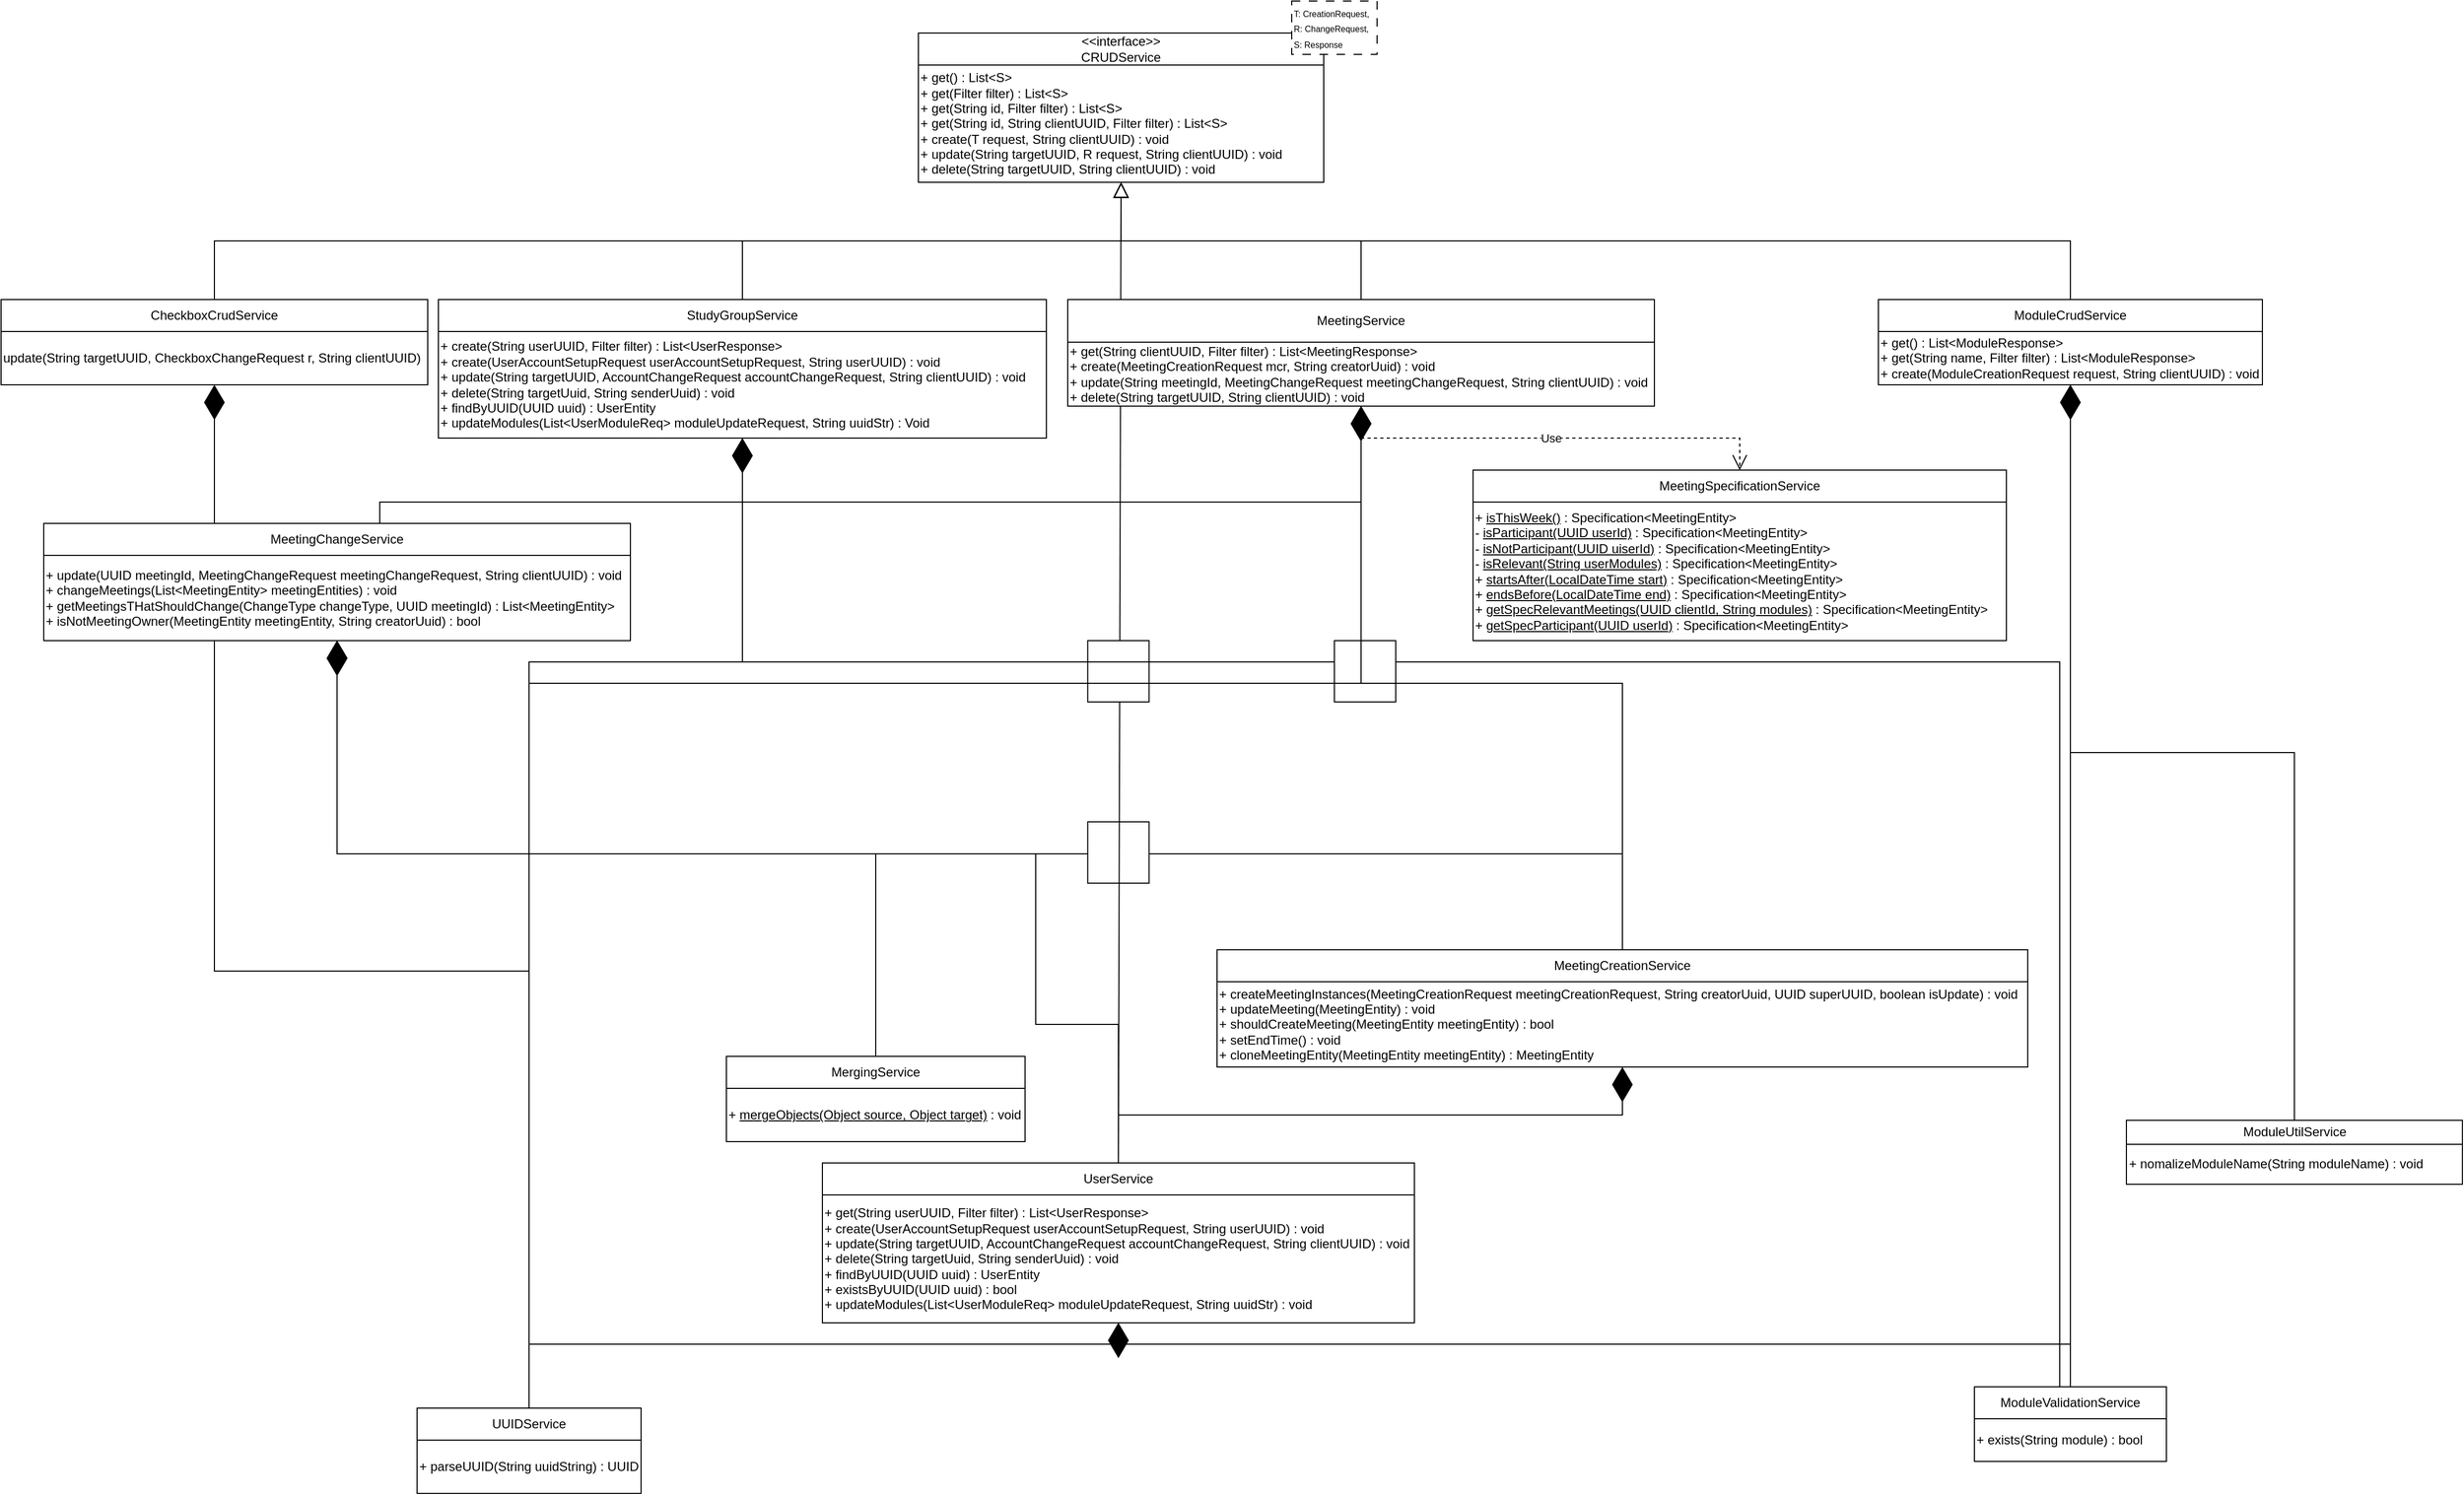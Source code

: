 <mxfile version="28.0.9">
  <diagram name="Page-1" id="xBKyjE557ObdaeHoSyGY">
    <mxGraphModel dx="742" dy="2449" grid="1" gridSize="10" guides="1" tooltips="1" connect="1" arrows="1" fold="1" page="1" pageScale="1" pageWidth="850" pageHeight="1100" math="0" shadow="0">
      <root>
        <mxCell id="0" />
        <mxCell id="1" parent="0" />
        <mxCell id="H6chIx5Swnv1inxAItkO-22" value="" style="endArrow=diamondThin;endFill=1;endSize=30;html=1;rounded=0;exitX=0.5;exitY=0;exitDx=0;exitDy=0;entryX=0.5;entryY=1;entryDx=0;entryDy=0;startArrow=none;startFill=0;startSize=30;edgeStyle=orthogonalEdgeStyle;" edge="1" parent="1" source="H6chIx5Swnv1inxAItkO-61" target="H6chIx5Swnv1inxAItkO-59">
          <mxGeometry width="160" relative="1" as="geometry">
            <mxPoint x="1410" y="840" as="sourcePoint" />
            <mxPoint x="1877" y="760" as="targetPoint" />
            <Array as="points">
              <mxPoint x="1590" y="660" />
              <mxPoint x="385" y="660" />
            </Array>
          </mxGeometry>
        </mxCell>
        <mxCell id="H6chIx5Swnv1inxAItkO-70" value="" style="whiteSpace=wrap;html=1;aspect=fixed;" vertex="1" parent="1">
          <mxGeometry x="1088.75" y="630" width="57.5" height="57.5" as="geometry" />
        </mxCell>
        <mxCell id="H6chIx5Swnv1inxAItkO-1" value="" style="group" vertex="1" connectable="0" parent="1">
          <mxGeometry x="930" y="-140" width="430" height="170" as="geometry" />
        </mxCell>
        <mxCell id="H6chIx5Swnv1inxAItkO-2" value="" style="group" vertex="1" connectable="0" parent="H6chIx5Swnv1inxAItkO-1">
          <mxGeometry y="30" width="380" height="140" as="geometry" />
        </mxCell>
        <mxCell id="H6chIx5Swnv1inxAItkO-3" value="&lt;div&gt;&amp;lt;&amp;lt;interface&amp;gt;&amp;gt;&lt;/div&gt;&lt;div&gt;CRUDService&lt;/div&gt;" style="rounded=0;whiteSpace=wrap;html=1;movable=1;resizable=1;rotatable=1;deletable=1;editable=1;locked=0;connectable=1;" vertex="1" parent="H6chIx5Swnv1inxAItkO-2">
          <mxGeometry width="380" height="30" as="geometry" />
        </mxCell>
        <mxCell id="H6chIx5Swnv1inxAItkO-4" value="&lt;div&gt;+ get() : List&amp;lt;S&amp;gt;&lt;/div&gt;&lt;div&gt;+ get(Filter filter)&amp;nbsp;: List&amp;lt;S&amp;gt;&lt;/div&gt;&lt;div&gt;+ get(String id, Filter filter)&amp;nbsp;: List&amp;lt;S&amp;gt;&lt;/div&gt;&lt;div&gt;+ get(String id, String clientUUID, Filter filter)&amp;nbsp;: List&amp;lt;S&amp;gt;&lt;/div&gt;&lt;div&gt;+ create(T request, String clientUUID)&amp;nbsp;: void&lt;/div&gt;&lt;div&gt;+ update(String targetUUID, R request, String clientUUID)&amp;nbsp;: void&lt;/div&gt;&lt;div&gt;+ delete(String targetUUID, String clientUUID)&amp;nbsp;: void&lt;/div&gt;" style="rounded=0;whiteSpace=wrap;html=1;align=left;movable=1;resizable=1;rotatable=1;deletable=1;editable=1;locked=0;connectable=1;" vertex="1" parent="H6chIx5Swnv1inxAItkO-2">
          <mxGeometry y="30" width="380" height="110" as="geometry" />
        </mxCell>
        <mxCell id="H6chIx5Swnv1inxAItkO-5" value="&lt;div align=&quot;left&quot;&gt;&lt;font style=&quot;font-size: 8px;&quot;&gt;T: CreationRequest,&lt;/font&gt;&lt;/div&gt;&lt;div align=&quot;left&quot;&gt;&lt;font style=&quot;font-size: 8px;&quot;&gt;R: ChangeRequest,&lt;/font&gt;&lt;/div&gt;&lt;div align=&quot;left&quot;&gt;&lt;font style=&quot;font-size: 8px;&quot;&gt;S: Response&lt;/font&gt;&lt;/div&gt;" style="rounded=0;whiteSpace=wrap;html=1;align=left;dashed=1;dashPattern=8 8;" vertex="1" parent="H6chIx5Swnv1inxAItkO-1">
          <mxGeometry x="350" width="80" height="50" as="geometry" />
        </mxCell>
        <mxCell id="H6chIx5Swnv1inxAItkO-6" value="" style="endArrow=block;endFill=0;endSize=12;html=1;rounded=0;exitX=0.5;exitY=0;exitDx=0;exitDy=0;entryX=0.5;entryY=1;entryDx=0;entryDy=0;edgeStyle=orthogonalEdgeStyle;" edge="1" parent="1" source="H6chIx5Swnv1inxAItkO-8" target="H6chIx5Swnv1inxAItkO-4">
          <mxGeometry width="160" relative="1" as="geometry">
            <mxPoint x="300" y="250" as="sourcePoint" />
            <mxPoint x="460" y="250" as="targetPoint" />
          </mxGeometry>
        </mxCell>
        <mxCell id="H6chIx5Swnv1inxAItkO-7" value="" style="group" vertex="1" connectable="0" parent="1">
          <mxGeometry x="70" y="140" width="400" height="80" as="geometry" />
        </mxCell>
        <mxCell id="H6chIx5Swnv1inxAItkO-8" value="CheckboxCrudService" style="rounded=0;whiteSpace=wrap;html=1;" vertex="1" parent="H6chIx5Swnv1inxAItkO-7">
          <mxGeometry width="400" height="30" as="geometry" />
        </mxCell>
        <mxCell id="H6chIx5Swnv1inxAItkO-9" value="update(String targetUUID, CheckboxChangeRequest r, String clientUUID)" style="html=1;whiteSpace=wrap;align=left;" vertex="1" parent="H6chIx5Swnv1inxAItkO-7">
          <mxGeometry y="30" width="400" height="50" as="geometry" />
        </mxCell>
        <mxCell id="H6chIx5Swnv1inxAItkO-10" value="" style="endArrow=block;endFill=0;endSize=12;html=1;rounded=0;exitX=0.5;exitY=0;exitDx=0;exitDy=0;entryX=0.5;entryY=1;entryDx=0;entryDy=0;edgeStyle=orthogonalEdgeStyle;" edge="1" parent="1" source="H6chIx5Swnv1inxAItkO-47" target="H6chIx5Swnv1inxAItkO-4">
          <mxGeometry width="160" relative="1" as="geometry">
            <mxPoint x="1040" y="230" as="sourcePoint" />
            <mxPoint x="330" y="250" as="targetPoint" />
          </mxGeometry>
        </mxCell>
        <mxCell id="H6chIx5Swnv1inxAItkO-12" value="" style="endArrow=diamondThin;endFill=1;endSize=30;html=1;rounded=0;exitX=0.5;exitY=0;exitDx=0;exitDy=0;entryX=0.5;entryY=1;entryDx=0;entryDy=0;startArrow=none;startFill=0;startSize=30;edgeStyle=orthogonalEdgeStyle;" edge="1" parent="1" source="H6chIx5Swnv1inxAItkO-58" target="H6chIx5Swnv1inxAItkO-48">
          <mxGeometry width="160" relative="1" as="geometry">
            <mxPoint x="880" y="570" as="sourcePoint" />
            <mxPoint x="1020" y="500" as="targetPoint" />
            <Array as="points">
              <mxPoint x="425" y="330" />
              <mxPoint x="1345" y="330" />
            </Array>
          </mxGeometry>
        </mxCell>
        <mxCell id="H6chIx5Swnv1inxAItkO-13" value="" style="group" vertex="1" connectable="0" parent="1">
          <mxGeometry x="840" y="950" width="555" height="150" as="geometry" />
        </mxCell>
        <mxCell id="H6chIx5Swnv1inxAItkO-14" value="UserService" style="rounded=0;whiteSpace=wrap;html=1;" vertex="1" parent="H6chIx5Swnv1inxAItkO-13">
          <mxGeometry width="555" height="30" as="geometry" />
        </mxCell>
        <mxCell id="H6chIx5Swnv1inxAItkO-15" value="&lt;div&gt;+ get(String userUUID, Filter filter) : List&amp;lt;UserResponse&amp;gt;&lt;/div&gt;&lt;div&gt;+ create(UserAccountSetupRequest userAccountSetupRequest, String userUUID) : void&lt;/div&gt;&lt;div&gt;+ update(String targetUUID, AccountChangeRequest accountChangeRequest, String clientUUID) : void&lt;/div&gt;&lt;div&gt;+ delete(String targetUuid, String senderUuid) : void&lt;/div&gt;&lt;div&gt;+ findByUUID(UUID uuid) : UserEntity&lt;/div&gt;&lt;div&gt;+ existsByUUID(UUID uuid) : bool&lt;/div&gt;&lt;div&gt;+ updateModules(List&amp;lt;UserModuleReq&amp;gt; moduleUpdateRequest, String uuidStr) : void&lt;/div&gt;" style="html=1;whiteSpace=wrap;align=left;" vertex="1" parent="H6chIx5Swnv1inxAItkO-13">
          <mxGeometry y="30" width="555" height="120" as="geometry" />
        </mxCell>
        <mxCell id="H6chIx5Swnv1inxAItkO-16" value="" style="endArrow=diamondThin;endFill=1;endSize=30;html=1;rounded=0;exitX=0.5;exitY=0;exitDx=0;exitDy=0;entryX=0.5;entryY=1;entryDx=0;entryDy=0;startArrow=none;startFill=0;startSize=30;edgeStyle=orthogonalEdgeStyle;" edge="1" parent="1" source="H6chIx5Swnv1inxAItkO-14" target="H6chIx5Swnv1inxAItkO-59">
          <mxGeometry width="160" relative="1" as="geometry">
            <mxPoint x="1680" y="660" as="sourcePoint" />
            <mxPoint x="1100" y="520" as="targetPoint" />
            <Array as="points">
              <mxPoint x="1117" y="820" />
              <mxPoint x="1040" y="820" />
              <mxPoint x="1040" y="660" />
              <mxPoint x="385" y="660" />
            </Array>
          </mxGeometry>
        </mxCell>
        <mxCell id="H6chIx5Swnv1inxAItkO-17" value="" style="endArrow=diamondThin;endFill=1;endSize=30;html=1;rounded=0;exitX=0.5;exitY=0;exitDx=0;exitDy=0;entryX=0.5;entryY=1;entryDx=0;entryDy=0;startArrow=none;startFill=0;startSize=30;edgeStyle=orthogonalEdgeStyle;" edge="1" parent="1" source="H6chIx5Swnv1inxAItkO-14" target="H6chIx5Swnv1inxAItkO-62">
          <mxGeometry width="160" relative="1" as="geometry">
            <mxPoint x="1610" y="880" as="sourcePoint" />
            <mxPoint x="1030" y="740" as="targetPoint" />
          </mxGeometry>
        </mxCell>
        <mxCell id="H6chIx5Swnv1inxAItkO-18" value="" style="group" vertex="1" connectable="0" parent="1">
          <mxGeometry x="1920" y="1160" width="180" height="70" as="geometry" />
        </mxCell>
        <mxCell id="H6chIx5Swnv1inxAItkO-19" value="ModuleValidationService" style="rounded=0;whiteSpace=wrap;html=1;" vertex="1" parent="H6chIx5Swnv1inxAItkO-18">
          <mxGeometry width="180" height="30" as="geometry" />
        </mxCell>
        <mxCell id="H6chIx5Swnv1inxAItkO-20" value="+ exists(String module) : bool" style="html=1;whiteSpace=wrap;align=left;" vertex="1" parent="H6chIx5Swnv1inxAItkO-18">
          <mxGeometry y="30" width="180" height="40" as="geometry" />
        </mxCell>
        <mxCell id="H6chIx5Swnv1inxAItkO-21" value="" style="endArrow=diamondThin;endFill=1;endSize=30;html=1;rounded=0;exitX=0.5;exitY=0;exitDx=0;exitDy=0;entryX=0.5;entryY=1;entryDx=0;entryDy=0;startArrow=none;startFill=0;startSize=30;edgeStyle=orthogonalEdgeStyle;" edge="1" parent="1" source="H6chIx5Swnv1inxAItkO-19" target="H6chIx5Swnv1inxAItkO-15">
          <mxGeometry width="160" relative="1" as="geometry">
            <mxPoint x="1280" y="995" as="sourcePoint" />
            <mxPoint x="1607" y="910" as="targetPoint" />
            <Array as="points">
              <mxPoint x="2010" y="1120" />
              <mxPoint x="1117" y="1120" />
            </Array>
          </mxGeometry>
        </mxCell>
        <mxCell id="H6chIx5Swnv1inxAItkO-23" value="" style="group" vertex="1" connectable="0" parent="1">
          <mxGeometry x="1450" y="300" width="500" height="160" as="geometry" />
        </mxCell>
        <mxCell id="H6chIx5Swnv1inxAItkO-24" value="&lt;div&gt;MeetingSpecificationService&lt;/div&gt;" style="rounded=0;whiteSpace=wrap;html=1;" vertex="1" parent="H6chIx5Swnv1inxAItkO-23">
          <mxGeometry width="500" height="30" as="geometry" />
        </mxCell>
        <mxCell id="H6chIx5Swnv1inxAItkO-25" value="&lt;div&gt;+ &lt;u&gt;isThisWeek()&lt;/u&gt; : Specification&amp;lt;MeetingEntity&amp;gt;&lt;/div&gt;&lt;div&gt;- &lt;u&gt;isParticipant(UUID userId)&lt;/u&gt; : Specification&amp;lt;MeetingEntity&amp;gt;&lt;/div&gt;&lt;div&gt;- &lt;u&gt;isNotParticipant(UUID uiserId)&lt;/u&gt; : Specification&amp;lt;MeetingEntity&amp;gt;&lt;/div&gt;&lt;div&gt;-&amp;nbsp;&lt;u&gt;isRelevant(String userModules)&lt;/u&gt; : Specification&amp;lt;MeetingEntity&amp;gt;&lt;/div&gt;&lt;div&gt;+ &lt;u&gt;startsAfter(LocalDateTime start)&lt;/u&gt; : Specification&amp;lt;MeetingEntity&amp;gt;&lt;/div&gt;&lt;div&gt;+ &lt;u&gt;endsBefore(LocalDateTime end)&lt;/u&gt; : Specification&amp;lt;MeetingEntity&amp;gt;&lt;/div&gt;&lt;div&gt;+ &lt;u&gt;getSpecRelevantMeetings(UUID clientId, String modules)&lt;/u&gt; : Specification&amp;lt;MeetingEntity&amp;gt;&lt;/div&gt;&lt;div&gt;+ &lt;u&gt;getSpecParticipant(UUID userId)&lt;/u&gt; : Specification&amp;lt;MeetingEntity&amp;gt;&lt;/div&gt;" style="html=1;whiteSpace=wrap;align=left;" vertex="1" parent="H6chIx5Swnv1inxAItkO-23">
          <mxGeometry y="30" width="500" height="130" as="geometry" />
        </mxCell>
        <mxCell id="H6chIx5Swnv1inxAItkO-26" value="Use" style="endArrow=open;endSize=12;dashed=1;html=1;rounded=0;entryX=0.5;entryY=0;entryDx=0;entryDy=0;exitX=0.5;exitY=1;exitDx=0;exitDy=0;edgeStyle=orthogonalEdgeStyle;" edge="1" parent="1" source="H6chIx5Swnv1inxAItkO-48" target="H6chIx5Swnv1inxAItkO-24">
          <mxGeometry width="160" relative="1" as="geometry">
            <mxPoint x="370" y="710" as="sourcePoint" />
            <mxPoint x="530" y="710" as="targetPoint" />
          </mxGeometry>
        </mxCell>
        <mxCell id="H6chIx5Swnv1inxAItkO-27" value="" style="endArrow=block;endFill=0;endSize=12;html=1;rounded=0;exitX=0.5;exitY=0;exitDx=0;exitDy=0;entryX=0.5;entryY=1;entryDx=0;entryDy=0;" edge="1" parent="1" source="H6chIx5Swnv1inxAItkO-14" target="H6chIx5Swnv1inxAItkO-4">
          <mxGeometry width="160" relative="1" as="geometry">
            <mxPoint x="955" y="1060" as="sourcePoint" />
            <mxPoint x="390" y="870" as="targetPoint" />
          </mxGeometry>
        </mxCell>
        <mxCell id="H6chIx5Swnv1inxAItkO-28" value="" style="endArrow=block;endFill=0;endSize=12;html=1;rounded=0;exitX=0.5;exitY=0;exitDx=0;exitDy=0;entryX=0.5;entryY=1;entryDx=0;entryDy=0;edgeStyle=orthogonalEdgeStyle;" edge="1" parent="1" source="H6chIx5Swnv1inxAItkO-44" target="H6chIx5Swnv1inxAItkO-4">
          <mxGeometry width="160" relative="1" as="geometry">
            <mxPoint x="975" y="1190" as="sourcePoint" />
            <mxPoint x="320" y="197.273" as="targetPoint" />
          </mxGeometry>
        </mxCell>
        <mxCell id="H6chIx5Swnv1inxAItkO-68" value="" style="whiteSpace=wrap;html=1;aspect=fixed;" vertex="1" parent="1">
          <mxGeometry x="1088.75" y="460" width="57.5" height="57.5" as="geometry" />
        </mxCell>
        <mxCell id="H6chIx5Swnv1inxAItkO-29" value="" style="endArrow=diamondThin;endFill=1;endSize=30;html=1;rounded=0;exitX=0.5;exitY=0;exitDx=0;exitDy=0;entryX=0.5;entryY=1;entryDx=0;entryDy=0;startArrow=none;startFill=0;startSize=30;edgeStyle=orthogonalEdgeStyle;" edge="1" parent="1" source="H6chIx5Swnv1inxAItkO-19" target="H6chIx5Swnv1inxAItkO-45">
          <mxGeometry width="160" relative="1" as="geometry">
            <mxPoint x="640" y="1080" as="sourcePoint" />
            <mxPoint x="640" y="1030" as="targetPoint" />
            <Array as="points">
              <mxPoint x="2000" y="1160" />
              <mxPoint x="2000" y="480" />
              <mxPoint x="765" y="480" />
            </Array>
          </mxGeometry>
        </mxCell>
        <mxCell id="H6chIx5Swnv1inxAItkO-69" value="" style="whiteSpace=wrap;html=1;aspect=fixed;" vertex="1" parent="1">
          <mxGeometry x="1320" y="460" width="57.5" height="57.5" as="geometry" />
        </mxCell>
        <mxCell id="H6chIx5Swnv1inxAItkO-30" value="" style="endArrow=diamondThin;endFill=1;endSize=30;html=1;rounded=0;exitX=0.5;exitY=0;exitDx=0;exitDy=0;entryX=0.5;entryY=1;entryDx=0;entryDy=0;startArrow=none;startFill=0;startSize=30;edgeStyle=orthogonalEdgeStyle;" edge="1" parent="1" source="H6chIx5Swnv1inxAItkO-55" target="H6chIx5Swnv1inxAItkO-59">
          <mxGeometry width="160" relative="1" as="geometry">
            <mxPoint x="1540" y="820" as="sourcePoint" />
            <mxPoint x="1947" y="660" as="targetPoint" />
            <Array as="points">
              <mxPoint x="890" y="660" />
              <mxPoint x="385" y="660" />
            </Array>
          </mxGeometry>
        </mxCell>
        <mxCell id="H6chIx5Swnv1inxAItkO-11" value="" style="endArrow=diamondThin;endFill=1;endSize=30;html=1;rounded=0;exitX=0.5;exitY=0;exitDx=0;exitDy=0;entryX=0.5;entryY=1;entryDx=0;entryDy=0;startArrow=none;startFill=0;startSize=30;edgeStyle=orthogonalEdgeStyle;" edge="1" parent="1" source="H6chIx5Swnv1inxAItkO-61" target="H6chIx5Swnv1inxAItkO-48">
          <mxGeometry width="160" relative="1" as="geometry">
            <mxPoint x="810" y="540" as="sourcePoint" />
            <mxPoint x="970" y="540" as="targetPoint" />
            <Array as="points">
              <mxPoint x="1590" y="500" />
              <mxPoint x="1345" y="500" />
            </Array>
          </mxGeometry>
        </mxCell>
        <mxCell id="H6chIx5Swnv1inxAItkO-31" value="" style="endArrow=block;endFill=0;endSize=12;html=1;rounded=0;exitX=0.5;exitY=0;exitDx=0;exitDy=0;entryX=0.5;entryY=1;entryDx=0;entryDy=0;edgeStyle=orthogonalEdgeStyle;" edge="1" parent="1" source="H6chIx5Swnv1inxAItkO-33" target="H6chIx5Swnv1inxAItkO-4">
          <mxGeometry width="160" relative="1" as="geometry">
            <mxPoint x="2228" y="930" as="sourcePoint" />
            <mxPoint x="1430" y="310" as="targetPoint" />
          </mxGeometry>
        </mxCell>
        <mxCell id="H6chIx5Swnv1inxAItkO-32" value="" style="group" vertex="1" connectable="0" parent="1">
          <mxGeometry x="1830" y="140" width="360" height="80" as="geometry" />
        </mxCell>
        <mxCell id="H6chIx5Swnv1inxAItkO-33" value="ModuleCrudService" style="rounded=0;whiteSpace=wrap;html=1;" vertex="1" parent="H6chIx5Swnv1inxAItkO-32">
          <mxGeometry width="360" height="30" as="geometry" />
        </mxCell>
        <mxCell id="H6chIx5Swnv1inxAItkO-34" value="&lt;div&gt;+ get() : List&amp;lt;ModuleResponse&amp;gt;&lt;/div&gt;&lt;div&gt;+ get(String name, Filter filter) : List&amp;lt;ModuleResponse&amp;gt;&lt;/div&gt;&lt;div&gt;+ create(ModuleCreationRequest request, String clientUUID) : void&lt;/div&gt;" style="html=1;whiteSpace=wrap;align=left;" vertex="1" parent="H6chIx5Swnv1inxAItkO-32">
          <mxGeometry y="30" width="360" height="50" as="geometry" />
        </mxCell>
        <mxCell id="H6chIx5Swnv1inxAItkO-35" value="" style="endArrow=diamondThin;endFill=1;endSize=30;html=1;rounded=0;exitX=0.5;exitY=0;exitDx=0;exitDy=0;entryX=0.5;entryY=1;entryDx=0;entryDy=0;startArrow=none;startFill=0;startSize=30;edgeStyle=orthogonalEdgeStyle;" edge="1" parent="1" source="H6chIx5Swnv1inxAItkO-19" target="H6chIx5Swnv1inxAItkO-34">
          <mxGeometry width="160" relative="1" as="geometry">
            <mxPoint x="2160" y="1000" as="sourcePoint" />
            <mxPoint x="2160" y="950" as="targetPoint" />
            <Array as="points">
              <mxPoint x="2010" y="220" />
            </Array>
          </mxGeometry>
        </mxCell>
        <mxCell id="H6chIx5Swnv1inxAItkO-36" value="" style="endArrow=diamondThin;endFill=1;endSize=30;html=1;rounded=0;exitX=0.5;exitY=0;exitDx=0;exitDy=0;entryX=0.5;entryY=1;entryDx=0;entryDy=0;startArrow=none;startFill=0;startSize=30;edgeStyle=orthogonalEdgeStyle;" edge="1" parent="1" source="H6chIx5Swnv1inxAItkO-38" target="H6chIx5Swnv1inxAItkO-34">
          <mxGeometry width="160" relative="1" as="geometry">
            <mxPoint x="2050" y="980" as="sourcePoint" />
            <mxPoint x="2050" y="930" as="targetPoint" />
            <Array as="points">
              <mxPoint x="2220" y="565" />
              <mxPoint x="2010" y="565" />
              <mxPoint x="2010" y="220" />
            </Array>
          </mxGeometry>
        </mxCell>
        <mxCell id="H6chIx5Swnv1inxAItkO-37" value="" style="group" vertex="1" connectable="0" parent="1">
          <mxGeometry x="2062.5" y="910" width="315" height="60" as="geometry" />
        </mxCell>
        <mxCell id="H6chIx5Swnv1inxAItkO-38" value="ModuleUtilService" style="rounded=0;whiteSpace=wrap;html=1;" vertex="1" parent="H6chIx5Swnv1inxAItkO-37">
          <mxGeometry width="315" height="22.5" as="geometry" />
        </mxCell>
        <mxCell id="H6chIx5Swnv1inxAItkO-39" value="+ nomalizeModuleName(String moduleName) : void" style="html=1;whiteSpace=wrap;align=left;" vertex="1" parent="H6chIx5Swnv1inxAItkO-37">
          <mxGeometry y="22.5" width="315" height="37.5" as="geometry" />
        </mxCell>
        <mxCell id="H6chIx5Swnv1inxAItkO-40" value="" style="group" vertex="1" connectable="0" parent="1">
          <mxGeometry x="460" y="1180" width="210" height="80" as="geometry" />
        </mxCell>
        <mxCell id="H6chIx5Swnv1inxAItkO-41" value="UUIDService" style="rounded=0;whiteSpace=wrap;html=1;" vertex="1" parent="H6chIx5Swnv1inxAItkO-40">
          <mxGeometry width="210" height="30" as="geometry" />
        </mxCell>
        <mxCell id="H6chIx5Swnv1inxAItkO-42" value="+ parseUUID(String uuidString) : UUID" style="html=1;whiteSpace=wrap;" vertex="1" parent="H6chIx5Swnv1inxAItkO-40">
          <mxGeometry y="30" width="210" height="50" as="geometry" />
        </mxCell>
        <mxCell id="H6chIx5Swnv1inxAItkO-43" value="" style="group" vertex="1" connectable="0" parent="1">
          <mxGeometry x="480" y="140" width="570" height="200" as="geometry" />
        </mxCell>
        <mxCell id="H6chIx5Swnv1inxAItkO-44" value="StudyGroupService" style="rounded=0;whiteSpace=wrap;html=1;" vertex="1" parent="H6chIx5Swnv1inxAItkO-43">
          <mxGeometry width="570" height="30" as="geometry" />
        </mxCell>
        <mxCell id="H6chIx5Swnv1inxAItkO-45" value="&lt;div align=&quot;left&quot;&gt;+ create(String userUUID, Filter filter) : List&amp;lt;UserResponse&amp;gt;&lt;/div&gt;&lt;div align=&quot;left&quot;&gt;+ create(UserAccountSetupRequest userAccountSetupRequest, String userUUID) : void&lt;/div&gt;&lt;div align=&quot;left&quot;&gt;+ update(String targetUUID, AccountChangeRequest accountChangeRequest, String clientUUID) : void&lt;/div&gt;&lt;div align=&quot;left&quot;&gt;+ delete(String targetUuid, String senderUuid) : void&lt;/div&gt;&lt;div align=&quot;left&quot;&gt;+ findByUUID(UUID uuid) : UserEntity&lt;/div&gt;&lt;div align=&quot;left&quot;&gt;+ updateModules(List&amp;lt;UserModuleReq&amp;gt; moduleUpdateRequest, String uuidStr) : Void&lt;/div&gt;" style="html=1;whiteSpace=wrap;align=left;" vertex="1" parent="H6chIx5Swnv1inxAItkO-43">
          <mxGeometry y="30" width="570" height="100" as="geometry" />
        </mxCell>
        <mxCell id="H6chIx5Swnv1inxAItkO-46" value="" style="group" vertex="1" connectable="0" parent="1">
          <mxGeometry x="1070" y="140" width="550" height="100" as="geometry" />
        </mxCell>
        <mxCell id="H6chIx5Swnv1inxAItkO-47" value="MeetingService" style="rounded=0;whiteSpace=wrap;html=1;" vertex="1" parent="H6chIx5Swnv1inxAItkO-46">
          <mxGeometry width="550" height="40" as="geometry" />
        </mxCell>
        <mxCell id="H6chIx5Swnv1inxAItkO-48" value="&lt;div&gt;+ get(String clientUUID, Filter filter) : List&amp;lt;MeetingResponse&amp;gt;&lt;/div&gt;&lt;div&gt;+ create(MeetingCreationRequest mcr, String creatorUuid) : void&lt;/div&gt;&lt;div&gt;+ update(String meetingId, MeetingChangeRequest meetingChangeRequest, String clientUUID)&amp;nbsp;: void&lt;/div&gt;&lt;div&gt;+ delete(String targetUUID, String clientUUID) : void&lt;/div&gt;" style="html=1;whiteSpace=wrap;align=left;" vertex="1" parent="H6chIx5Swnv1inxAItkO-46">
          <mxGeometry y="40" width="550" height="60" as="geometry" />
        </mxCell>
        <mxCell id="H6chIx5Swnv1inxAItkO-49" value="" style="endArrow=diamondThin;endFill=1;endSize=30;html=1;rounded=0;exitX=0.5;exitY=0;exitDx=0;exitDy=0;entryX=0.5;entryY=1;entryDx=0;entryDy=0;startArrow=none;startFill=0;startSize=30;edgeStyle=orthogonalEdgeStyle;" edge="1" parent="1" source="H6chIx5Swnv1inxAItkO-41" target="H6chIx5Swnv1inxAItkO-45">
          <mxGeometry width="160" relative="1" as="geometry">
            <mxPoint x="410" y="910" as="sourcePoint" />
            <mxPoint x="545" y="810" as="targetPoint" />
            <Array as="points">
              <mxPoint x="565" y="480" />
              <mxPoint x="765" y="480" />
            </Array>
          </mxGeometry>
        </mxCell>
        <mxCell id="H6chIx5Swnv1inxAItkO-50" value="" style="endArrow=diamondThin;endFill=1;endSize=30;html=1;rounded=0;exitX=0.5;exitY=0;exitDx=0;exitDy=0;entryX=0.5;entryY=1;entryDx=0;entryDy=0;startArrow=none;startFill=0;startSize=30;edgeStyle=orthogonalEdgeStyle;" edge="1" parent="1" source="H6chIx5Swnv1inxAItkO-41" target="H6chIx5Swnv1inxAItkO-9">
          <mxGeometry width="160" relative="1" as="geometry">
            <mxPoint x="600" y="1070" as="sourcePoint" />
            <mxPoint x="735" y="970" as="targetPoint" />
            <Array as="points">
              <mxPoint x="565" y="770" />
              <mxPoint x="270" y="770" />
            </Array>
          </mxGeometry>
        </mxCell>
        <mxCell id="H6chIx5Swnv1inxAItkO-51" value="" style="endArrow=diamondThin;endFill=1;endSize=30;html=1;rounded=0;exitX=0.5;exitY=0;exitDx=0;exitDy=0;entryX=0.5;entryY=1;entryDx=0;entryDy=0;startArrow=none;startFill=0;startSize=30;edgeStyle=orthogonalEdgeStyle;" edge="1" parent="1" source="H6chIx5Swnv1inxAItkO-41" target="H6chIx5Swnv1inxAItkO-59">
          <mxGeometry width="160" relative="1" as="geometry">
            <mxPoint x="600" y="990" as="sourcePoint" />
            <mxPoint x="735" y="890" as="targetPoint" />
            <Array as="points">
              <mxPoint x="565" y="660" />
              <mxPoint x="385" y="660" />
            </Array>
          </mxGeometry>
        </mxCell>
        <mxCell id="H6chIx5Swnv1inxAItkO-52" value="" style="endArrow=diamondThin;endFill=1;endSize=30;html=1;rounded=0;exitX=0.5;exitY=0;exitDx=0;exitDy=0;entryX=0.5;entryY=1;entryDx=0;entryDy=0;startArrow=none;startFill=0;startSize=30;edgeStyle=orthogonalEdgeStyle;" edge="1" parent="1" source="H6chIx5Swnv1inxAItkO-41" target="H6chIx5Swnv1inxAItkO-48">
          <mxGeometry width="160" relative="1" as="geometry">
            <mxPoint x="680" y="1010" as="sourcePoint" />
            <mxPoint x="815" y="910" as="targetPoint" />
            <Array as="points">
              <mxPoint x="565" y="500" />
              <mxPoint x="1345" y="500" />
            </Array>
          </mxGeometry>
        </mxCell>
        <mxCell id="H6chIx5Swnv1inxAItkO-53" value="" style="endArrow=diamondThin;endFill=1;endSize=30;html=1;rounded=0;exitX=0.5;exitY=0;exitDx=0;exitDy=0;entryX=0.5;entryY=1;entryDx=0;entryDy=0;startArrow=none;startFill=0;startSize=30;edgeStyle=orthogonalEdgeStyle;" edge="1" parent="1" source="H6chIx5Swnv1inxAItkO-41" target="H6chIx5Swnv1inxAItkO-15">
          <mxGeometry width="160" relative="1" as="geometry">
            <mxPoint x="590" y="1040" as="sourcePoint" />
            <mxPoint x="725" y="940" as="targetPoint" />
            <Array as="points">
              <mxPoint x="565" y="1120" />
              <mxPoint x="1117" y="1120" />
            </Array>
          </mxGeometry>
        </mxCell>
        <mxCell id="H6chIx5Swnv1inxAItkO-54" value="" style="group" vertex="1" connectable="0" parent="1">
          <mxGeometry x="750" y="850" width="280" height="80" as="geometry" />
        </mxCell>
        <mxCell id="H6chIx5Swnv1inxAItkO-55" value="MergingService" style="rounded=0;whiteSpace=wrap;html=1;" vertex="1" parent="H6chIx5Swnv1inxAItkO-54">
          <mxGeometry width="280" height="30" as="geometry" />
        </mxCell>
        <mxCell id="H6chIx5Swnv1inxAItkO-56" value="+ &lt;u&gt;mergeObjects(Object source, Object target)&lt;/u&gt; : void" style="html=1;whiteSpace=wrap;align=left;" vertex="1" parent="H6chIx5Swnv1inxAItkO-54">
          <mxGeometry y="30" width="280" height="50" as="geometry" />
        </mxCell>
        <mxCell id="H6chIx5Swnv1inxAItkO-60" value="" style="group" vertex="1" connectable="0" parent="1">
          <mxGeometry x="1210" y="750" width="760" height="110" as="geometry" />
        </mxCell>
        <mxCell id="H6chIx5Swnv1inxAItkO-61" value="MeetingCreationService" style="rounded=0;whiteSpace=wrap;html=1;" vertex="1" parent="H6chIx5Swnv1inxAItkO-60">
          <mxGeometry width="760" height="30" as="geometry" />
        </mxCell>
        <mxCell id="H6chIx5Swnv1inxAItkO-62" value="&lt;div&gt;+ createMeetingInstances(MeetingCreationRequest meetingCreationRequest, String creatorUuid, UUID superUUID, boolean isUpdate) : void&lt;/div&gt;&lt;div&gt;+ updateMeeting(MeetingEntity) : void&lt;/div&gt;&lt;div&gt;+ shouldCreateMeeting(MeetingEntity meetingEntity) : bool&lt;/div&gt;&lt;div&gt;+ setEndTime() : void&lt;/div&gt;&lt;div&gt;+ cloneMeetingEntity(MeetingEntity meetingEntity) : MeetingEntity&lt;/div&gt;" style="html=1;whiteSpace=wrap;align=left;" vertex="1" parent="H6chIx5Swnv1inxAItkO-60">
          <mxGeometry y="30" width="760" height="80" as="geometry" />
        </mxCell>
        <mxCell id="H6chIx5Swnv1inxAItkO-57" value="" style="group" vertex="1" connectable="0" parent="1">
          <mxGeometry x="110" y="350" width="550" height="110" as="geometry" />
        </mxCell>
        <mxCell id="H6chIx5Swnv1inxAItkO-58" value="MeetingChangeService" style="rounded=0;whiteSpace=wrap;html=1;" vertex="1" parent="H6chIx5Swnv1inxAItkO-57">
          <mxGeometry width="550" height="30" as="geometry" />
        </mxCell>
        <mxCell id="H6chIx5Swnv1inxAItkO-59" value="&lt;div&gt;+ update(UUID meetingId, MeetingChangeRequest meetingChangeRequest, String clientUUID) : void&lt;/div&gt;&lt;div&gt;+ changeMeetings(List&amp;lt;MeetingEntity&amp;gt; meetingEntities) : void&lt;/div&gt;&lt;div&gt;+ getMeetingsTHatShouldChange(ChangeType changeType, UUID meetingId) : List&amp;lt;MeetingEntity&amp;gt;&lt;/div&gt;&lt;div&gt;+ isNotMeetingOwner(MeetingEntity meetingEntity, String creatorUuid) : bool&lt;/div&gt;" style="html=1;whiteSpace=wrap;align=left;" vertex="1" parent="H6chIx5Swnv1inxAItkO-57">
          <mxGeometry y="30" width="550" height="80" as="geometry" />
        </mxCell>
      </root>
    </mxGraphModel>
  </diagram>
</mxfile>
